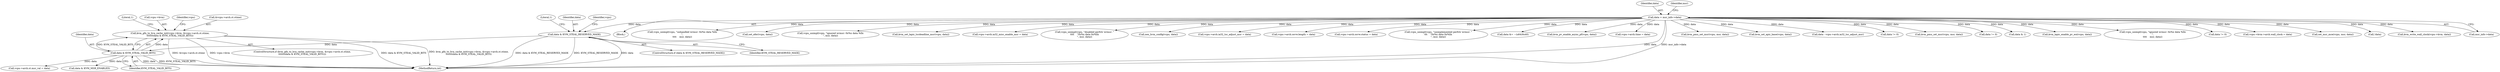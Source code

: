 digraph "0_linux_0b79459b482e85cb7426aa7da683a9f2c97aeae1_2@pointer" {
"1000384" [label="(Call,kvm_gfn_to_hva_cache_init(vcpu->kvm, &vcpu->arch.st.stime,\n\t\t\t\t\t\t\tdata & KVM_STEAL_VALID_BITS))"];
"1000396" [label="(Call,data & KVM_STEAL_VALID_BITS)"];
"1000378" [label="(Call,data & KVM_STEAL_RESERVED_MASK)"];
"1000126" [label="(Call,data = msr_info->data)"];
"1000489" [label="(Call,kvm_pmu_set_msr(vcpu, msr, data))"];
"1000382" [label="(Literal,1)"];
"1000401" [label="(Call,vcpu->arch.st.msr_val = data)"];
"1000412" [label="(Call,data & KVM_MSR_ENABLED)"];
"1000220" [label="(Call,kvm_set_apic_base(vcpu, data))"];
"1000249" [label="(Call,data - vcpu->arch.ia32_tsc_adjust_msr)"];
"1000496" [label="(Call,data != 0)"];
"1000607" [label="(Call,kvm_pmu_set_msr(vcpu, msr, data))"];
"1000377" [label="(ControlStructure,if (data & KVM_STEAL_RESERVED_MASK))"];
"1000383" [label="(ControlStructure,if (kvm_gfn_to_hva_cache_init(vcpu->kvm, &vcpu->arch.st.stime,\n\t\t\t\t\t\t\tdata & KVM_STEAL_VALID_BITS)))"];
"1000458" [label="(Call,data != 0)"];
"1000127" [label="(Identifier,data)"];
"1000396" [label="(Call,data & KVM_STEAL_VALID_BITS)"];
"1000312" [label="(Call,data & 1)"];
"1000397" [label="(Identifier,data)"];
"1000439" [label="(Call,kvm_lapic_enable_pv_eoi(vcpu, data))"];
"1000624" [label="(Call,vcpu_unimpl(vcpu, \"ignored wrmsr: 0x%x data %llx\n\",\n\t\t\t\t    msr, data))"];
"1000179" [label="(Call,data != 0)"];
"1000380" [label="(Identifier,KVM_STEAL_RESERVED_MASK)"];
"1000126" [label="(Call,data = msr_info->data)"];
"1000279" [label="(Call,vcpu->kvm->arch.wall_clock = data)"];
"1000449" [label="(Call,set_msr_mce(vcpu, msr, data))"];
"1000385" [label="(Call,vcpu->kvm)"];
"1000192" [label="(Call,!data)"];
"1000405" [label="(Identifier,vcpu)"];
"1000288" [label="(Call,kvm_write_wall_clock(vcpu->kvm, data))"];
"1000379" [label="(Identifier,data)"];
"1000128" [label="(Call,msr_info->data)"];
"1000114" [label="(Block,)"];
"1000386" [label="(Identifier,vcpu)"];
"1000615" [label="(Call,vcpu_unimpl(vcpu, \"unhandled wrmsr: 0x%x data %llx\n\",\n\t\t\t\t    msr, data))"];
"1000143" [label="(Call,set_efer(vcpu, data))"];
"1000398" [label="(Identifier,KVM_STEAL_VALID_BITS)"];
"1000543" [label="(Call,vcpu_unimpl(vcpu, \"ignored wrmsr: 0x%x data %llx\n\", msr, data))"];
"1000231" [label="(Call,kvm_set_lapic_tscdeadline_msr(vcpu, data))"];
"1000269" [label="(Call,vcpu->arch.ia32_misc_enable_msr = data)"];
"1000132" [label="(Identifier,msr)"];
"1000499" [label="(Call,vcpu_unimpl(vcpu, \"disabled perfctr wrmsr: \"\n\t\t\t\t    \"0x%x data 0x%llx\n\", msr, data))"];
"1000378" [label="(Call,data & KVM_STEAL_RESERVED_MASK)"];
"1000632" [label="(MethodReturn,int)"];
"1000599" [label="(Call,xen_hvm_config(vcpu, data))"];
"1000260" [label="(Call,vcpu->arch.ia32_tsc_adjust_msr = data)"];
"1000556" [label="(Call,vcpu->arch.osvw.length = data)"];
"1000573" [label="(Call,vcpu->arch.osvw.status = data)"];
"1000384" [label="(Call,kvm_gfn_to_hva_cache_init(vcpu->kvm, &vcpu->arch.st.stime,\n\t\t\t\t\t\t\tdata & KVM_STEAL_VALID_BITS))"];
"1000471" [label="(Call,vcpu_unimpl(vcpu, \"unimplemented perfctr wrmsr: \"\n\t\t\t    \"0x%x data 0x%llx\n\", msr, data))"];
"1000388" [label="(Call,&vcpu->arch.st.stime)"];
"1000147" [label="(Call,data &= ~(u64)0x40)"];
"1000364" [label="(Call,kvm_pv_enable_async_pf(vcpu, data))"];
"1000300" [label="(Call,vcpu->arch.time = data)"];
"1000400" [label="(Literal,1)"];
"1000384" -> "1000383"  [label="AST: "];
"1000384" -> "1000396"  [label="CFG: "];
"1000385" -> "1000384"  [label="AST: "];
"1000388" -> "1000384"  [label="AST: "];
"1000396" -> "1000384"  [label="AST: "];
"1000400" -> "1000384"  [label="CFG: "];
"1000405" -> "1000384"  [label="CFG: "];
"1000384" -> "1000632"  [label="DDG: data & KVM_STEAL_VALID_BITS"];
"1000384" -> "1000632"  [label="DDG: kvm_gfn_to_hva_cache_init(vcpu->kvm, &vcpu->arch.st.stime,\n\t\t\t\t\t\t\tdata & KVM_STEAL_VALID_BITS)"];
"1000384" -> "1000632"  [label="DDG: &vcpu->arch.st.stime"];
"1000384" -> "1000632"  [label="DDG: vcpu->kvm"];
"1000396" -> "1000384"  [label="DDG: data"];
"1000396" -> "1000384"  [label="DDG: KVM_STEAL_VALID_BITS"];
"1000396" -> "1000398"  [label="CFG: "];
"1000397" -> "1000396"  [label="AST: "];
"1000398" -> "1000396"  [label="AST: "];
"1000396" -> "1000632"  [label="DDG: data"];
"1000396" -> "1000632"  [label="DDG: KVM_STEAL_VALID_BITS"];
"1000378" -> "1000396"  [label="DDG: data"];
"1000396" -> "1000401"  [label="DDG: data"];
"1000396" -> "1000412"  [label="DDG: data"];
"1000378" -> "1000377"  [label="AST: "];
"1000378" -> "1000380"  [label="CFG: "];
"1000379" -> "1000378"  [label="AST: "];
"1000380" -> "1000378"  [label="AST: "];
"1000382" -> "1000378"  [label="CFG: "];
"1000386" -> "1000378"  [label="CFG: "];
"1000378" -> "1000632"  [label="DDG: KVM_STEAL_RESERVED_MASK"];
"1000378" -> "1000632"  [label="DDG: data"];
"1000378" -> "1000632"  [label="DDG: data & KVM_STEAL_RESERVED_MASK"];
"1000126" -> "1000378"  [label="DDG: data"];
"1000126" -> "1000114"  [label="AST: "];
"1000126" -> "1000128"  [label="CFG: "];
"1000127" -> "1000126"  [label="AST: "];
"1000128" -> "1000126"  [label="AST: "];
"1000132" -> "1000126"  [label="CFG: "];
"1000126" -> "1000632"  [label="DDG: data"];
"1000126" -> "1000632"  [label="DDG: msr_info->data"];
"1000126" -> "1000143"  [label="DDG: data"];
"1000126" -> "1000147"  [label="DDG: data"];
"1000126" -> "1000179"  [label="DDG: data"];
"1000126" -> "1000192"  [label="DDG: data"];
"1000126" -> "1000220"  [label="DDG: data"];
"1000126" -> "1000231"  [label="DDG: data"];
"1000126" -> "1000249"  [label="DDG: data"];
"1000126" -> "1000260"  [label="DDG: data"];
"1000126" -> "1000269"  [label="DDG: data"];
"1000126" -> "1000279"  [label="DDG: data"];
"1000126" -> "1000288"  [label="DDG: data"];
"1000126" -> "1000300"  [label="DDG: data"];
"1000126" -> "1000312"  [label="DDG: data"];
"1000126" -> "1000364"  [label="DDG: data"];
"1000126" -> "1000439"  [label="DDG: data"];
"1000126" -> "1000449"  [label="DDG: data"];
"1000126" -> "1000458"  [label="DDG: data"];
"1000126" -> "1000471"  [label="DDG: data"];
"1000126" -> "1000489"  [label="DDG: data"];
"1000126" -> "1000496"  [label="DDG: data"];
"1000126" -> "1000499"  [label="DDG: data"];
"1000126" -> "1000543"  [label="DDG: data"];
"1000126" -> "1000556"  [label="DDG: data"];
"1000126" -> "1000573"  [label="DDG: data"];
"1000126" -> "1000599"  [label="DDG: data"];
"1000126" -> "1000607"  [label="DDG: data"];
"1000126" -> "1000615"  [label="DDG: data"];
"1000126" -> "1000624"  [label="DDG: data"];
}
